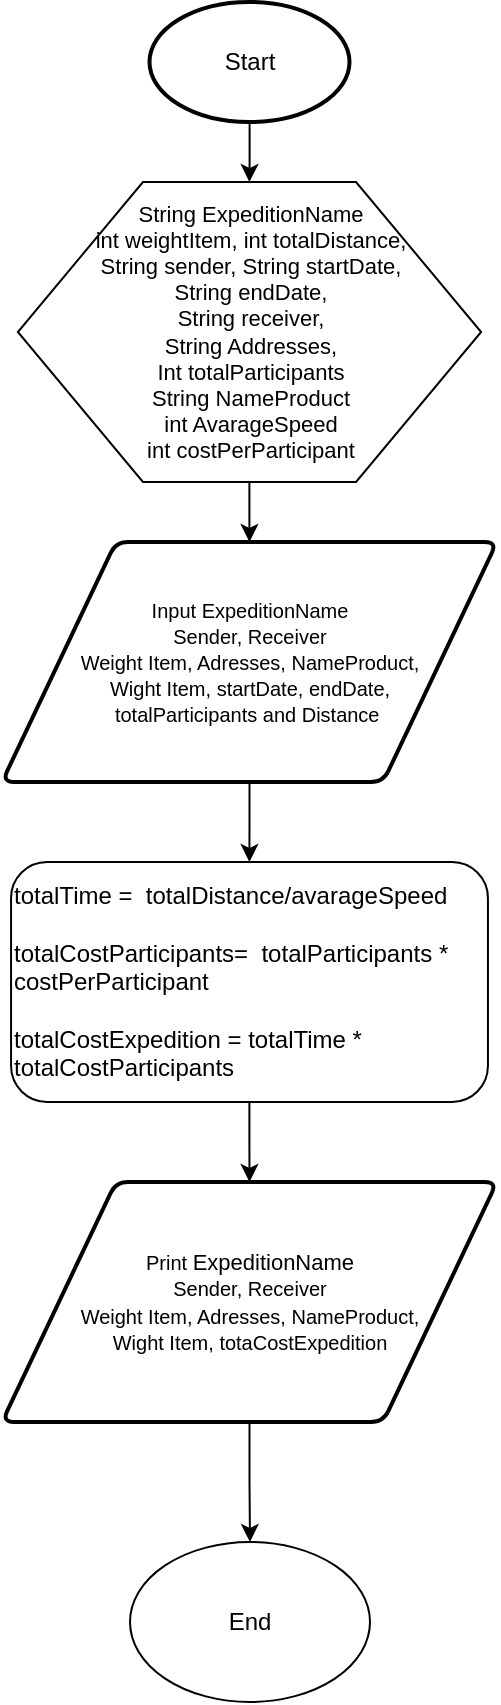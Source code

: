 <mxfile version="22.0.4" type="device">
  <diagram id="xxyQ-FeMVdNZKL3so5_O" name="Halaman-1">
    <mxGraphModel dx="2625" dy="1453" grid="1" gridSize="10" guides="1" tooltips="1" connect="1" arrows="1" fold="1" page="1" pageScale="1" pageWidth="827" pageHeight="1169" math="0" shadow="0">
      <root>
        <mxCell id="0" />
        <mxCell id="1" parent="0" />
        <mxCell id="-wgZUOUTTybgCuyCcbOL-4" value="" style="edgeStyle=orthogonalEdgeStyle;rounded=0;orthogonalLoop=1;jettySize=auto;html=1;fontSize=11;" parent="1" source="-wgZUOUTTybgCuyCcbOL-2" target="-wgZUOUTTybgCuyCcbOL-3" edge="1">
          <mxGeometry relative="1" as="geometry" />
        </mxCell>
        <mxCell id="-wgZUOUTTybgCuyCcbOL-2" value="Start" style="strokeWidth=2;html=1;shape=mxgraph.flowchart.start_1;whiteSpace=wrap;" parent="1" vertex="1">
          <mxGeometry x="93.75" y="60" width="100" height="60" as="geometry" />
        </mxCell>
        <mxCell id="-wgZUOUTTybgCuyCcbOL-6" value="" style="edgeStyle=orthogonalEdgeStyle;rounded=0;orthogonalLoop=1;jettySize=auto;html=1;fontSize=10;" parent="1" source="-wgZUOUTTybgCuyCcbOL-3" target="-wgZUOUTTybgCuyCcbOL-5" edge="1">
          <mxGeometry relative="1" as="geometry" />
        </mxCell>
        <mxCell id="-wgZUOUTTybgCuyCcbOL-3" value="String ExpeditionName&lt;br&gt;int weightItem, int totalDistance, &lt;br style=&quot;font-size: 11px;&quot;&gt;String sender, String startDate, &lt;br&gt;String endDate,&lt;br&gt;String receiver,&lt;br&gt;String Addresses, &lt;br&gt;Int totalParticipants&lt;br&gt;String NameProduct&lt;br&gt;int AvarageSpeed&lt;br&gt;int&amp;nbsp;costPerParticipant" style="verticalLabelPosition=middle;verticalAlign=middle;html=1;shape=hexagon;perimeter=hexagonPerimeter2;arcSize=6;size=0.27;align=center;labelPosition=center;fontSize=11;" parent="1" vertex="1">
          <mxGeometry x="27.94" y="150" width="231.62" height="150" as="geometry" />
        </mxCell>
        <mxCell id="Fx3H6aQY3u1EliB6IrVw-2" value="" style="edgeStyle=orthogonalEdgeStyle;rounded=0;orthogonalLoop=1;jettySize=auto;html=1;" edge="1" parent="1" source="-wgZUOUTTybgCuyCcbOL-5" target="Fx3H6aQY3u1EliB6IrVw-1">
          <mxGeometry relative="1" as="geometry" />
        </mxCell>
        <mxCell id="-wgZUOUTTybgCuyCcbOL-5" value="&lt;font style=&quot;font-size: 10px;&quot;&gt;Input ExpeditionName&lt;br&gt;Sender, Receiver&lt;br&gt;Weight Item, Adresses, NameProduct, &lt;br&gt;Wight Item, startDate, endDate, &lt;br&gt;totalParticipants and Distance&amp;nbsp;&lt;/font&gt;" style="shape=parallelogram;html=1;strokeWidth=2;perimeter=parallelogramPerimeter;whiteSpace=wrap;rounded=1;arcSize=12;size=0.23;fontSize=11;" parent="1" vertex="1">
          <mxGeometry x="20" y="330" width="247.5" height="120" as="geometry" />
        </mxCell>
        <mxCell id="Fx3H6aQY3u1EliB6IrVw-7" value="" style="edgeStyle=orthogonalEdgeStyle;rounded=0;orthogonalLoop=1;jettySize=auto;html=1;" edge="1" parent="1" source="Fx3H6aQY3u1EliB6IrVw-1" target="Fx3H6aQY3u1EliB6IrVw-6">
          <mxGeometry relative="1" as="geometry" />
        </mxCell>
        <mxCell id="Fx3H6aQY3u1EliB6IrVw-1" value="&lt;div style=&quot;text-align: left;&quot;&gt;&lt;span style=&quot;background-color: initial;&quot;&gt;totalTime =&amp;nbsp; totalDistance/avarageSpeed&lt;/span&gt;&lt;/div&gt;&lt;div style=&quot;text-align: left;&quot;&gt;&lt;span style=&quot;background-color: initial;&quot;&gt;&lt;br&gt;&lt;/span&gt;&lt;/div&gt;&lt;div style=&quot;text-align: left;&quot;&gt;&lt;span style=&quot;background-color: initial;&quot;&gt;totalCostParticipants=&amp;nbsp; totalParticipants * costPerParticipant&lt;/span&gt;&lt;/div&gt;&lt;div style=&quot;text-align: left;&quot;&gt;&lt;span style=&quot;background-color: initial;&quot;&gt;&lt;br&gt;&lt;/span&gt;&lt;/div&gt;&lt;div style=&quot;text-align: left;&quot;&gt;&lt;span style=&quot;background-color: initial;&quot;&gt;totalCostExpedition = totalTime * totalCostParticipants&lt;/span&gt;&lt;/div&gt;" style="rounded=1;whiteSpace=wrap;html=1;" vertex="1" parent="1">
          <mxGeometry x="24.53" y="490" width="238.44" height="120" as="geometry" />
        </mxCell>
        <mxCell id="Fx3H6aQY3u1EliB6IrVw-9" value="" style="edgeStyle=orthogonalEdgeStyle;rounded=0;orthogonalLoop=1;jettySize=auto;html=1;" edge="1" parent="1" source="Fx3H6aQY3u1EliB6IrVw-6" target="Fx3H6aQY3u1EliB6IrVw-8">
          <mxGeometry relative="1" as="geometry" />
        </mxCell>
        <mxCell id="Fx3H6aQY3u1EliB6IrVw-6" value="&lt;span style=&quot;font-size: 10px;&quot;&gt;Print&amp;nbsp;&lt;/span&gt;ExpeditionName&lt;br style=&quot;border-color: var(--border-color); font-size: 10px;&quot;&gt;&lt;span style=&quot;font-size: 10px;&quot;&gt;Sender, Receiver&lt;/span&gt;&lt;br style=&quot;border-color: var(--border-color); font-size: 10px;&quot;&gt;&lt;span style=&quot;font-size: 10px;&quot;&gt;Weight Item, Adresses, NameProduct,&lt;/span&gt;&lt;br style=&quot;border-color: var(--border-color); font-size: 10px;&quot;&gt;&lt;span style=&quot;font-size: 10px;&quot;&gt;Wight Item, totaCostExpedition&lt;/span&gt;" style="shape=parallelogram;html=1;strokeWidth=2;perimeter=parallelogramPerimeter;whiteSpace=wrap;rounded=1;arcSize=12;size=0.23;fontSize=11;" vertex="1" parent="1">
          <mxGeometry x="20" y="650" width="247.5" height="120" as="geometry" />
        </mxCell>
        <mxCell id="Fx3H6aQY3u1EliB6IrVw-8" value="End" style="ellipse;whiteSpace=wrap;html=1;" vertex="1" parent="1">
          <mxGeometry x="84" y="830" width="120" height="80" as="geometry" />
        </mxCell>
      </root>
    </mxGraphModel>
  </diagram>
</mxfile>
